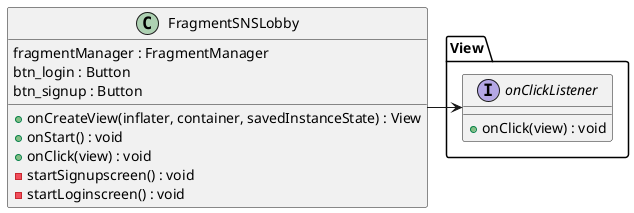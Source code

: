 @startuml
FragmentSNSLobby -> View.onClickListener
class FragmentSNSLobby {
    fragmentManager : FragmentManager
    btn_login : Button
    btn_signup : Button

    +onCreateView(inflater, container, savedInstanceState) : View
    +onStart() : void
    +onClick(view) : void
    -startSignupscreen() : void
    -startLoginscreen() : void
}

interface View.onClickListener{
    +onClick(view) : void
}

@enduml